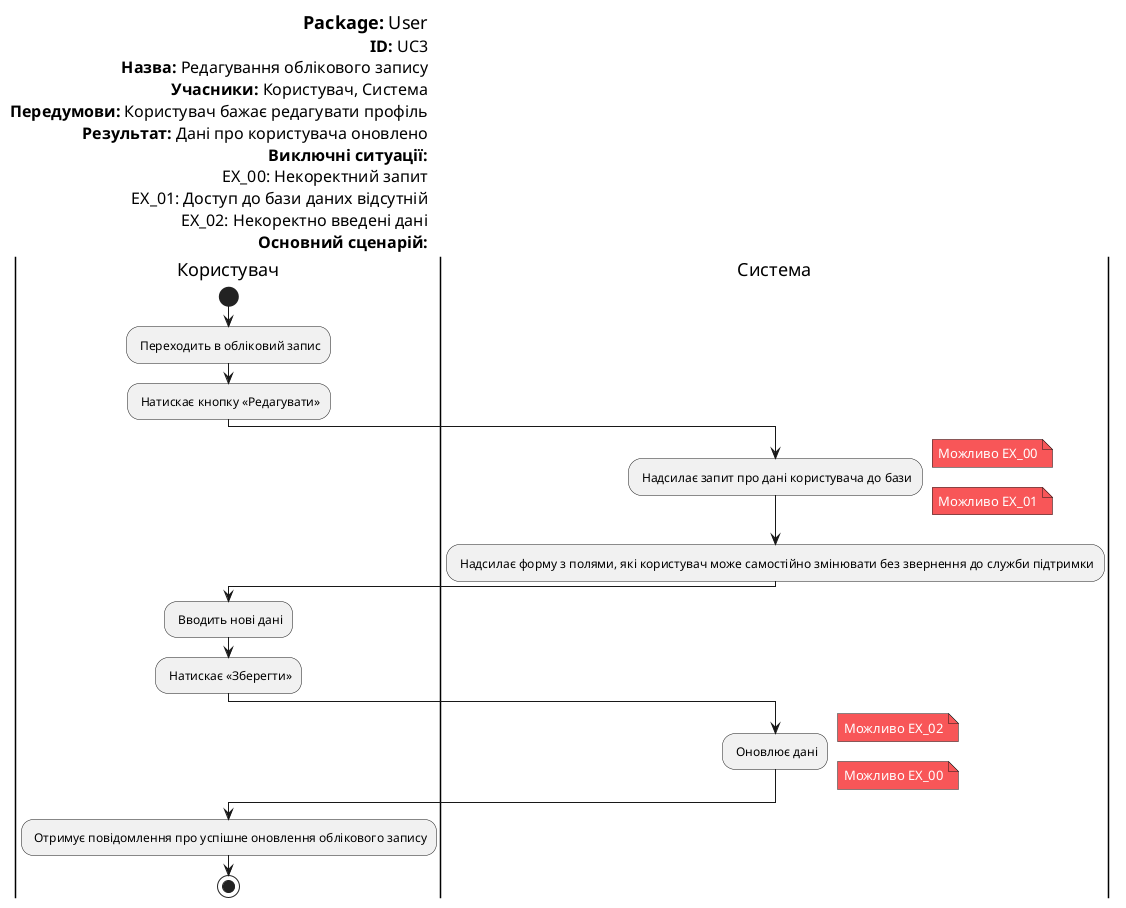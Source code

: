 @startuml
left header
<font color=000 size=18><b>Package:</b> User
<font color=000 size=16><b>ID:</b> UC3
<font color=000 size=16><b>Назва:</b> Редагування облікового запису
<font color=000 size=16><b>Учасники:</b> Користувач, Система
<font color=000 size=16><b>Передумови:</b> Користувач бажає редагувати профіль
<font color=000 size=16><b>Результат:</b> Дані про користувача оновлено
<font color=000 size=16><b>Виключні ситуації:</b>
<font color=000 size=16>EX_00: Некоректний запит
<font color=000 size=16>EX_01: Доступ до бази даних відсутній
<font color=000 size=16>EX_02: Некоректно введені дані
<font color=000 size=16><b>Основний сценарій:</b>
end header

skinparam	shadowing false
skinparam Note {
	BackgroundColor #f85658
	FontColor #ffffff
}

|Користувач|
start
: Переходить в обліковий запис;

: Натискає кнопку «Редагувати»;

|Система|
: Надсилає запит про дані користувача до бази;
note right
Можливо ЕХ_00
end note
note right
Можливо ЕХ_01
end note

: Надсилає форму з полями, які користувач може самостійно змінювати без звернення до служби підтримки;

|Користувач|
: Вводить нові дані;

: Натискає «Зберегти»;

|Система|
: Оновлює дані;
note right
Можливо ЕХ_02
end note
note right
Можливо ЕХ_00
end note


|Користувач|
: Отримує повідомлення про успішне оновлення облікового запису;

stop;
@enduml
